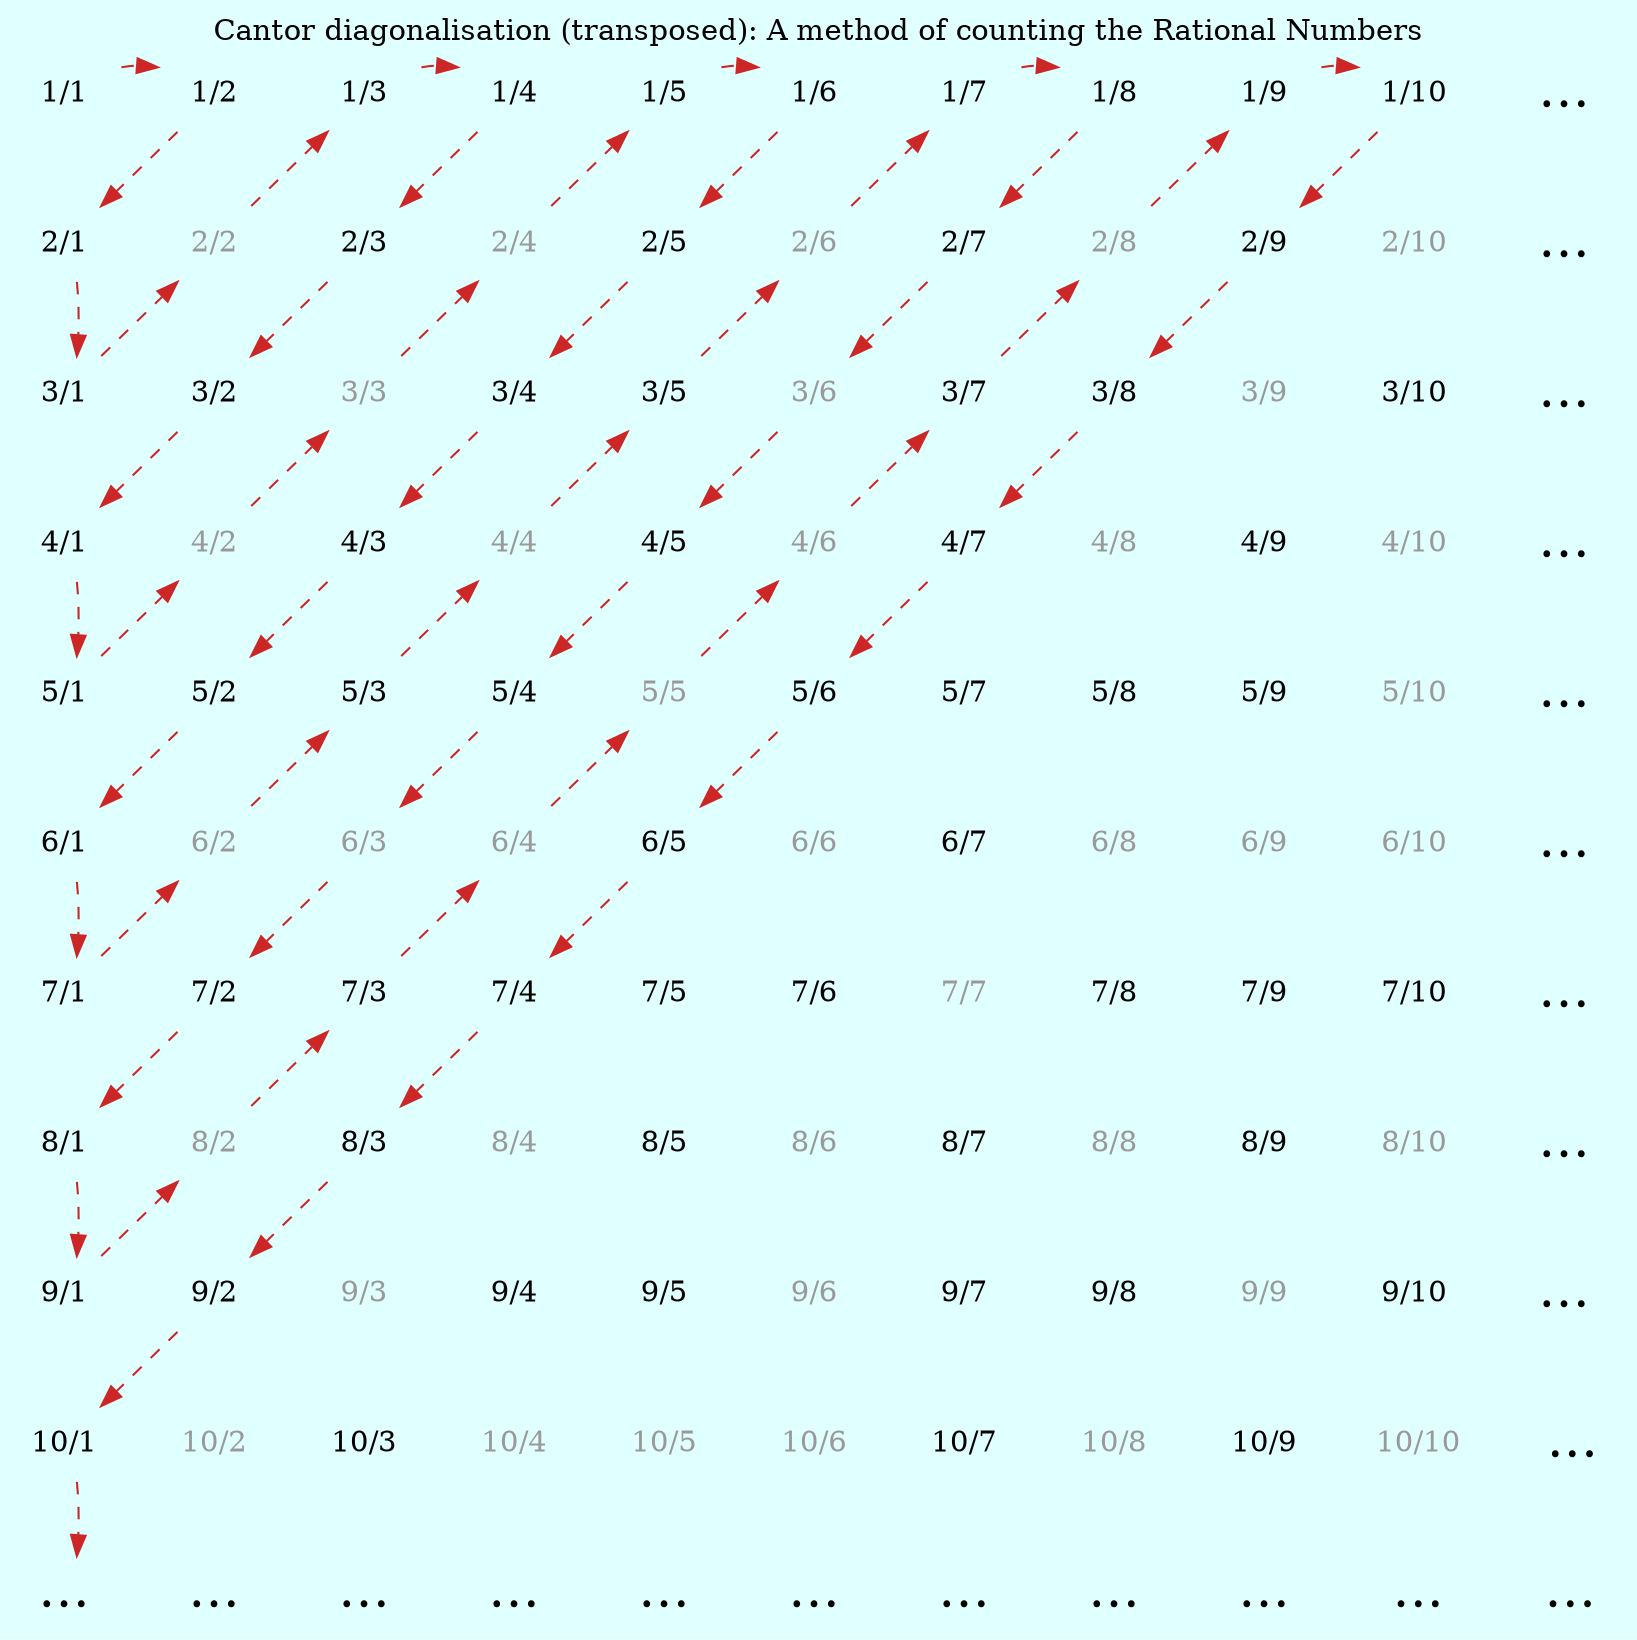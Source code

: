 digraph
{
    layout=dot
    label="Cantor diagonalisation (transposed): A method of counting the Rational Numbers"
    labelloc = "t"
    node [shape=plaintext]
    bgcolor=lightcyan
    edge [style=invis]

    // nodes for the "..." placeholder
    placeholder_1_11 [label = "...", fontsize=25]
    placeholder_2_11 [label = "...", fontsize=25]
    placeholder_3_11 [label = "...", fontsize=25]
    placeholder_4_11 [label = "...", fontsize=25]
    placeholder_5_11 [label = "...", fontsize=25]
    placeholder_6_11 [label = "...", fontsize=25]
    placeholder_7_11 [label = "...", fontsize=25]
    placeholder_8_11 [label = "...", fontsize=25]
    placeholder_9_11 [label = "...", fontsize=25]
    placeholder_10_11 [label = "...", fontsize=25]
    placeholder_11_11 [label = "...", fontsize=25]
    placeholder_11_1 [label = "...", fontsize=25]
    placeholder_11_2 [label = "...", fontsize=25]
    placeholder_11_3 [label = "...", fontsize=25]
    placeholder_11_4 [label = "...", fontsize=25]
    placeholder_11_5 [label = "...", fontsize=25]
    placeholder_11_6 [label = "...", fontsize=25]
    placeholder_11_7 [label = "...", fontsize=25]
    placeholder_11_8 [label = "...", fontsize=25]
    placeholder_11_9 [label = "...", fontsize=25]
    placeholder_11_10 [label = "...", fontsize=25]

    // nodes for the composite (non-coprime) fractions
    composite_2_2 [label="2/2", fontcolor="gray60"]
    composite_2_4 [label="2/4", fontcolor="gray60"]
    composite_2_6 [label="2/6", fontcolor="gray60"]
    composite_2_8 [label="2/8", fontcolor="gray60"]
    composite_2_10 [label="2/10", fontcolor="gray60"]

    composite_3_3 [label="3/3", fontcolor="gray60"]
    composite_3_6 [label="3/6", fontcolor="gray60"]
    composite_3_9 [label="3/9", fontcolor="gray60"]

    composite_4_2 [label="4/2", fontcolor="gray60"]
    composite_4_4 [label="4/4", fontcolor="gray60"]
    composite_4_6 [label="4/6", fontcolor="gray60"]
    composite_4_8 [label="4/8", fontcolor="gray60"]
    composite_4_10 [label="4/10", fontcolor="gray60"]

    composite_5_5 [label="5/5", fontcolor="gray60"]
    composite_5_10 [label="5/10", fontcolor="gray60"]

    composite_6_2 [label="6/2", fontcolor="gray60"]
    composite_6_3 [label="6/3", fontcolor="gray60"]
    composite_6_4 [label="6/4", fontcolor="gray60"]
    composite_6_6 [label="6/6", fontcolor="gray60"]
    composite_6_8 [label="6/8", fontcolor="gray60"]
    composite_6_9 [label="6/9", fontcolor="gray60"]
    composite_6_10 [label="6/10", fontcolor="gray60"]

    composite_7_7 [label="7/7", fontcolor="gray60"]

    composite_8_2 [label="8/2", fontcolor="gray60"]
    composite_8_4 [label="8/4", fontcolor="gray60"]
    composite_8_6 [label="8/6", fontcolor="gray60"]
    composite_8_8 [label="8/8", fontcolor="gray60"]
    composite_8_10 [label="8/10", fontcolor="gray60"]

    composite_9_3 [label="9/3", fontcolor="gray60"]
    composite_9_6 [label="9/6", fontcolor="gray60"]
    composite_9_9 [label="9/9", fontcolor="gray60"]

    composite_10_2 [label="10/2", fontcolor="gray60"]
    composite_10_4 [label="10/4", fontcolor="gray60"]
    composite_10_5 [label="10/5", fontcolor="gray60"]
    composite_10_6 [label="10/6", fontcolor="gray60"]
    composite_10_8 [label="10/8", fontcolor="gray60"]
    composite_10_10 [label="10/10", fontcolor="gray60"]

    // Define the grid rows
    rank=same {"1/1" -> "1/2" -> "1/3" -> "1/4" -> "1/5" -> "1/6" -> "1/7" -> "1/8" -> "1/9" -> "1/10" -> placeholder_1_11}
    rank=same {"2/1" -> composite_2_2 -> "2/3" -> composite_2_4 -> "2/5" -> composite_2_6 -> "2/7" -> composite_2_8 -> "2/9" -> composite_2_10 -> placeholder_2_11}
    rank=same {"3/1" -> "3/2" -> composite_3_3 -> "3/4" -> "3/5" -> composite_3_6 -> "3/7" -> "3/8" -> composite_3_9 -> "3/10" -> placeholder_3_11}
    rank=same {"4/1" -> composite_4_2 -> "4/3" -> composite_4_4 -> "4/5" -> composite_4_6 -> "4/7" -> composite_4_8 -> "4/9" -> composite_4_10 -> placeholder_4_11}
    rank=same {"5/1" -> "5/2" -> "5/3" -> "5/4" -> composite_5_5 -> "5/6" -> "5/7" -> "5/8" -> "5/9" -> composite_5_10 -> placeholder_5_11}
    rank=same {"6/1" -> composite_6_2 -> composite_6_3 -> composite_6_4 -> "6/5" -> composite_6_6 -> "6/7" -> composite_6_8 -> composite_6_9 -> composite_6_10 -> placeholder_6_11}
    rank=same {"7/1" -> "7/2" -> "7/3" -> "7/4" -> "7/5" -> "7/6" -> composite_7_7 -> "7/8" -> "7/9" -> "7/10" -> placeholder_7_11}
    rank=same {"8/1" -> composite_8_2 -> "8/3" -> composite_8_4 -> "8/5" -> composite_8_6 -> "8/7" -> composite_8_8 -> "8/9" -> composite_8_10 -> placeholder_8_11}
    rank=same {"9/1" -> "9/2" -> composite_9_3 -> "9/4" -> "9/5" -> composite_9_6 -> "9/7" -> "9/8" -> composite_9_9 -> "9/10" -> placeholder_9_11}
    rank=same {"10/1" -> composite_10_2 -> "10/3" -> composite_10_4 -> composite_10_5 -> composite_10_6 -> "10/7" -> composite_10_8 -> "10/9" -> composite_10_10 -> placeholder_10_11}
    rank=same {placeholder_11_1 -> placeholder_11_2 -> placeholder_11_3 -> placeholder_11_4 -> placeholder_11_5 -> placeholder_11_6 -> placeholder_11_7 -> placeholder_11_8 -> placeholder_11_9 -> placeholder_11_10 -> placeholder_11_11}

    // Define the grid columns
    "1/1" -> "2/1" -> "3/1" -> "4/1" -> "5/1" -> "6/1" -> "7/1" -> "8/1" -> "9/1" -> "10/1" -> placeholder_11_1
    "1/2" -> composite_2_2 -> "3/2" -> composite_4_2 -> "5/2" -> composite_6_2 -> "7/2" -> composite_8_2 -> "9/2" -> composite_10_2 -> placeholder_11_2
    "1/3" -> "2/3" -> composite_3_3 -> "4/3" -> "5/3" -> composite_6_3 -> "7/3" -> "8/3" -> composite_9_3 -> "10/3" -> placeholder_11_3
    "1/4" -> composite_2_4 -> "3/4" -> composite_4_4 -> "5/4" -> composite_6_4 -> "7/4" -> composite_8_4 -> "9/4" -> composite_10_4 -> placeholder_11_4
    "1/5" -> "2/5" -> "3/5" -> "4/5" -> composite_5_5 -> "6/5" -> "7/5" -> "8/5" -> "9/5" -> composite_10_5 -> placeholder_11_5
    "1/6" -> composite_2_6 -> composite_3_6 -> composite_4_6 -> "5/6" -> composite_6_6 -> "7/6" -> composite_8_6 -> composite_9_6 -> composite_10_6 -> placeholder_11_6
    "1/7" -> "2/7" -> "3/7" -> "4/7" -> "5/7" -> "6/7" -> composite_7_7 -> "8/7" -> "9/7" -> "10/7" -> placeholder_11_7
    "1/8" -> composite_2_8 -> "3/8" -> composite_4_8 -> "5/8" -> composite_6_8 -> "7/8" -> composite_8_8 -> "9/8" -> composite_10_8 -> placeholder_11_8
    "1/9" -> "2/9" -> composite_3_9 -> "4/9" -> "5/9" -> composite_6_9 -> "7/9" -> "8/9" -> composite_9_9 -> "10/9" -> placeholder_11_9
    "1/10" -> composite_2_10 -> "3/10" -> composite_4_10 -> composite_5_10 -> composite_6_10 -> "7/10" -> composite_8_10 -> "9/10" -> composite_10_10 -> placeholder_11_10
    placeholder_1_11 -> placeholder_2_11 -> placeholder_3_11 -> placeholder_4_11 -> placeholder_5_11 -> placeholder_6_11 -> placeholder_7_11 -> placeholder_8_11 -> placeholder_9_11 -> placeholder_10_11 -> placeholder_11_11

    // Define the enumeration path
    "1/1" -> "1/2" -> "2/1" -> "3/1" -> composite_2_2 -> "1/3" -> "1/4" -> "2/3" -> "3/2" -> "4/1" -> "5/1" -> composite_4_2 -> composite_3_3 -> composite_2_4 -> "1/5" -> "1/6" -> "2/5" -> "3/4" -> "4/3" -> "5/2" -> "6/1" -> "7/1" -> composite_6_2 -> "5/3" -> composite_4_4 -> "3/5" -> composite_2_6 -> "1/7" -> "1/8" -> "2/7" -> composite_3_6 -> "4/5" -> "5/4" -> composite_6_3 -> "7/2" -> "8/1" -> "9/1" -> composite_8_2 -> "7/3" -> composite_6_4 -> composite_5_5 -> composite_4_6 -> "3/7" -> composite_2_8 -> "1/9" -> "1/10" -> "2/9" -> "3/8" -> "4/7" -> "5/6" -> "6/5" -> "7/4" -> "8/3" -> "9/2" -> "10/1" [style=dashed, color=firebrick3]
"10/1" -> placeholder_11_1 [style=dashed, color=firebrick3]

}
